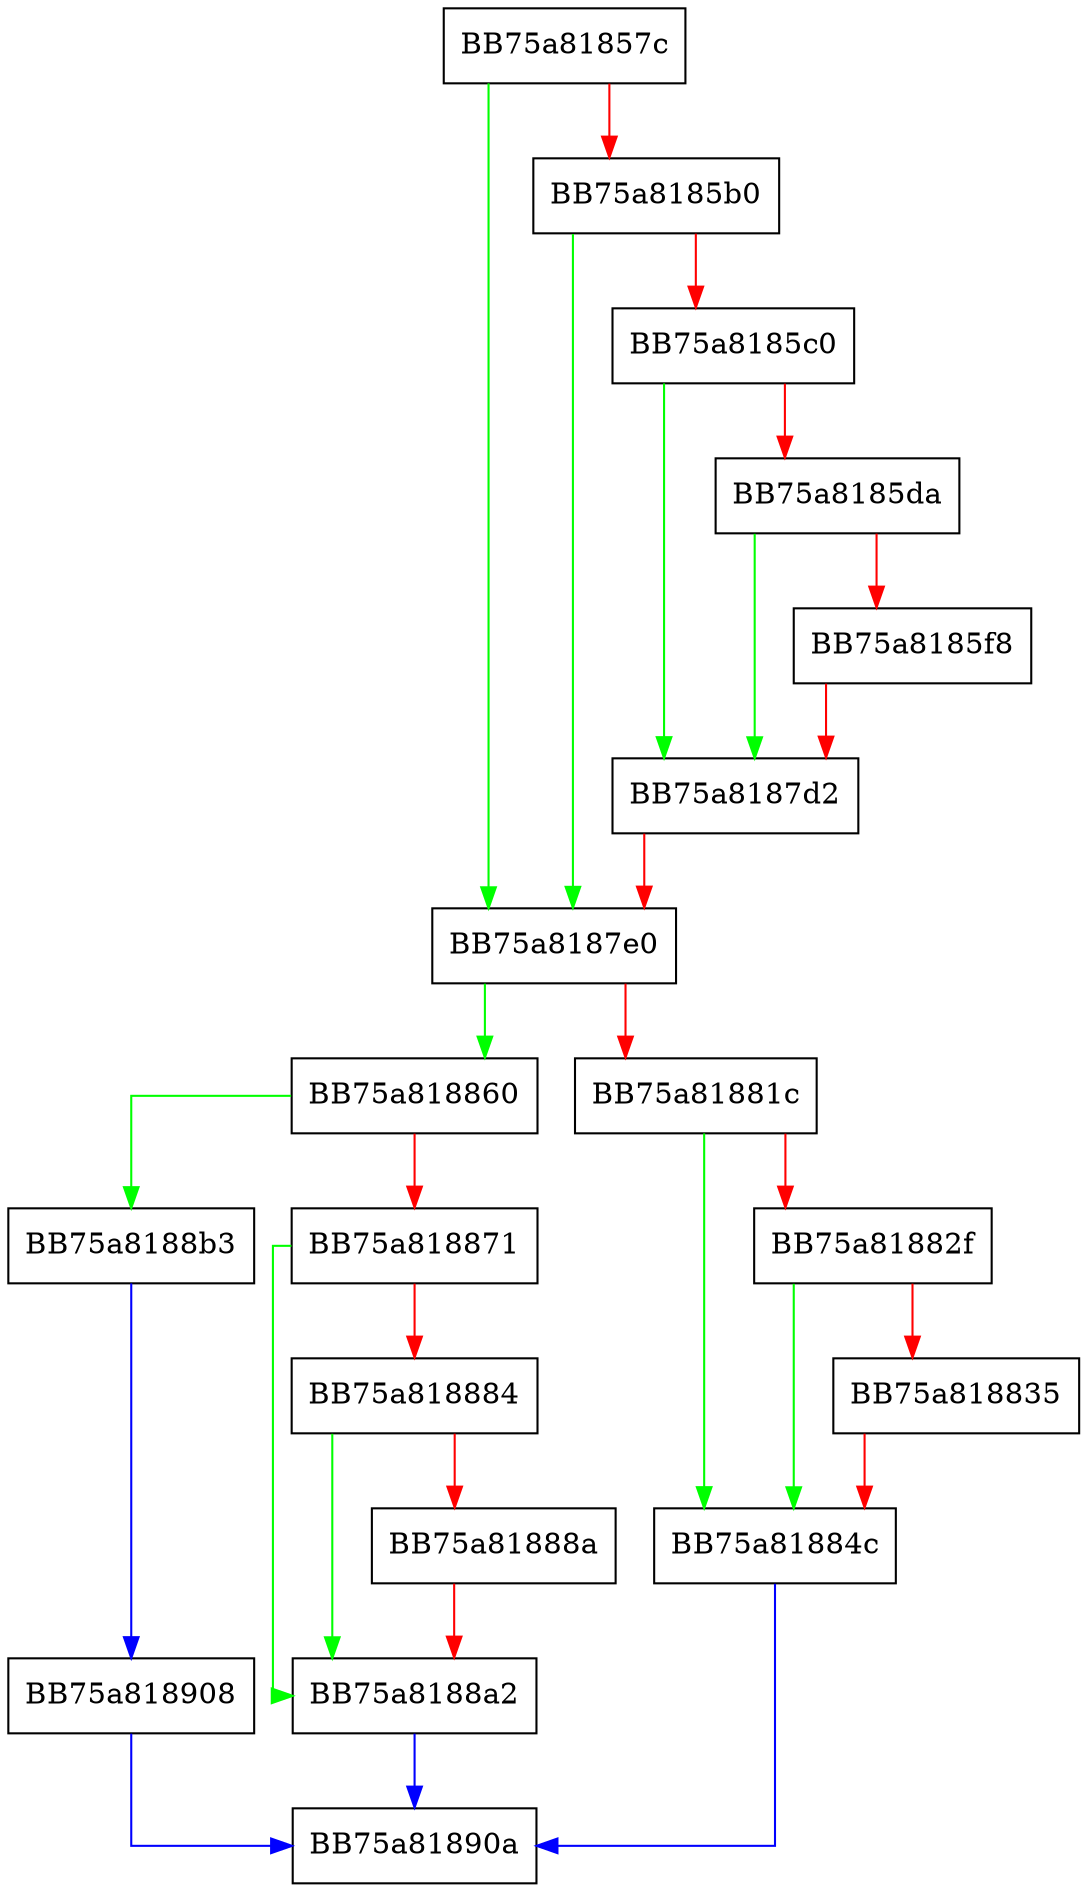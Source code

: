 digraph BmDopplegang {
  node [shape="box"];
  graph [splines=ortho];
  BB75a81857c -> BB75a8187e0 [color="green"];
  BB75a81857c -> BB75a8185b0 [color="red"];
  BB75a8185b0 -> BB75a8187e0 [color="green"];
  BB75a8185b0 -> BB75a8185c0 [color="red"];
  BB75a8185c0 -> BB75a8187d2 [color="green"];
  BB75a8185c0 -> BB75a8185da [color="red"];
  BB75a8185da -> BB75a8187d2 [color="green"];
  BB75a8185da -> BB75a8185f8 [color="red"];
  BB75a8185f8 -> BB75a8187d2 [color="red"];
  BB75a8187d2 -> BB75a8187e0 [color="red"];
  BB75a8187e0 -> BB75a818860 [color="green"];
  BB75a8187e0 -> BB75a81881c [color="red"];
  BB75a81881c -> BB75a81884c [color="green"];
  BB75a81881c -> BB75a81882f [color="red"];
  BB75a81882f -> BB75a81884c [color="green"];
  BB75a81882f -> BB75a818835 [color="red"];
  BB75a818835 -> BB75a81884c [color="red"];
  BB75a81884c -> BB75a81890a [color="blue"];
  BB75a818860 -> BB75a8188b3 [color="green"];
  BB75a818860 -> BB75a818871 [color="red"];
  BB75a818871 -> BB75a8188a2 [color="green"];
  BB75a818871 -> BB75a818884 [color="red"];
  BB75a818884 -> BB75a8188a2 [color="green"];
  BB75a818884 -> BB75a81888a [color="red"];
  BB75a81888a -> BB75a8188a2 [color="red"];
  BB75a8188a2 -> BB75a81890a [color="blue"];
  BB75a8188b3 -> BB75a818908 [color="blue"];
  BB75a818908 -> BB75a81890a [color="blue"];
}